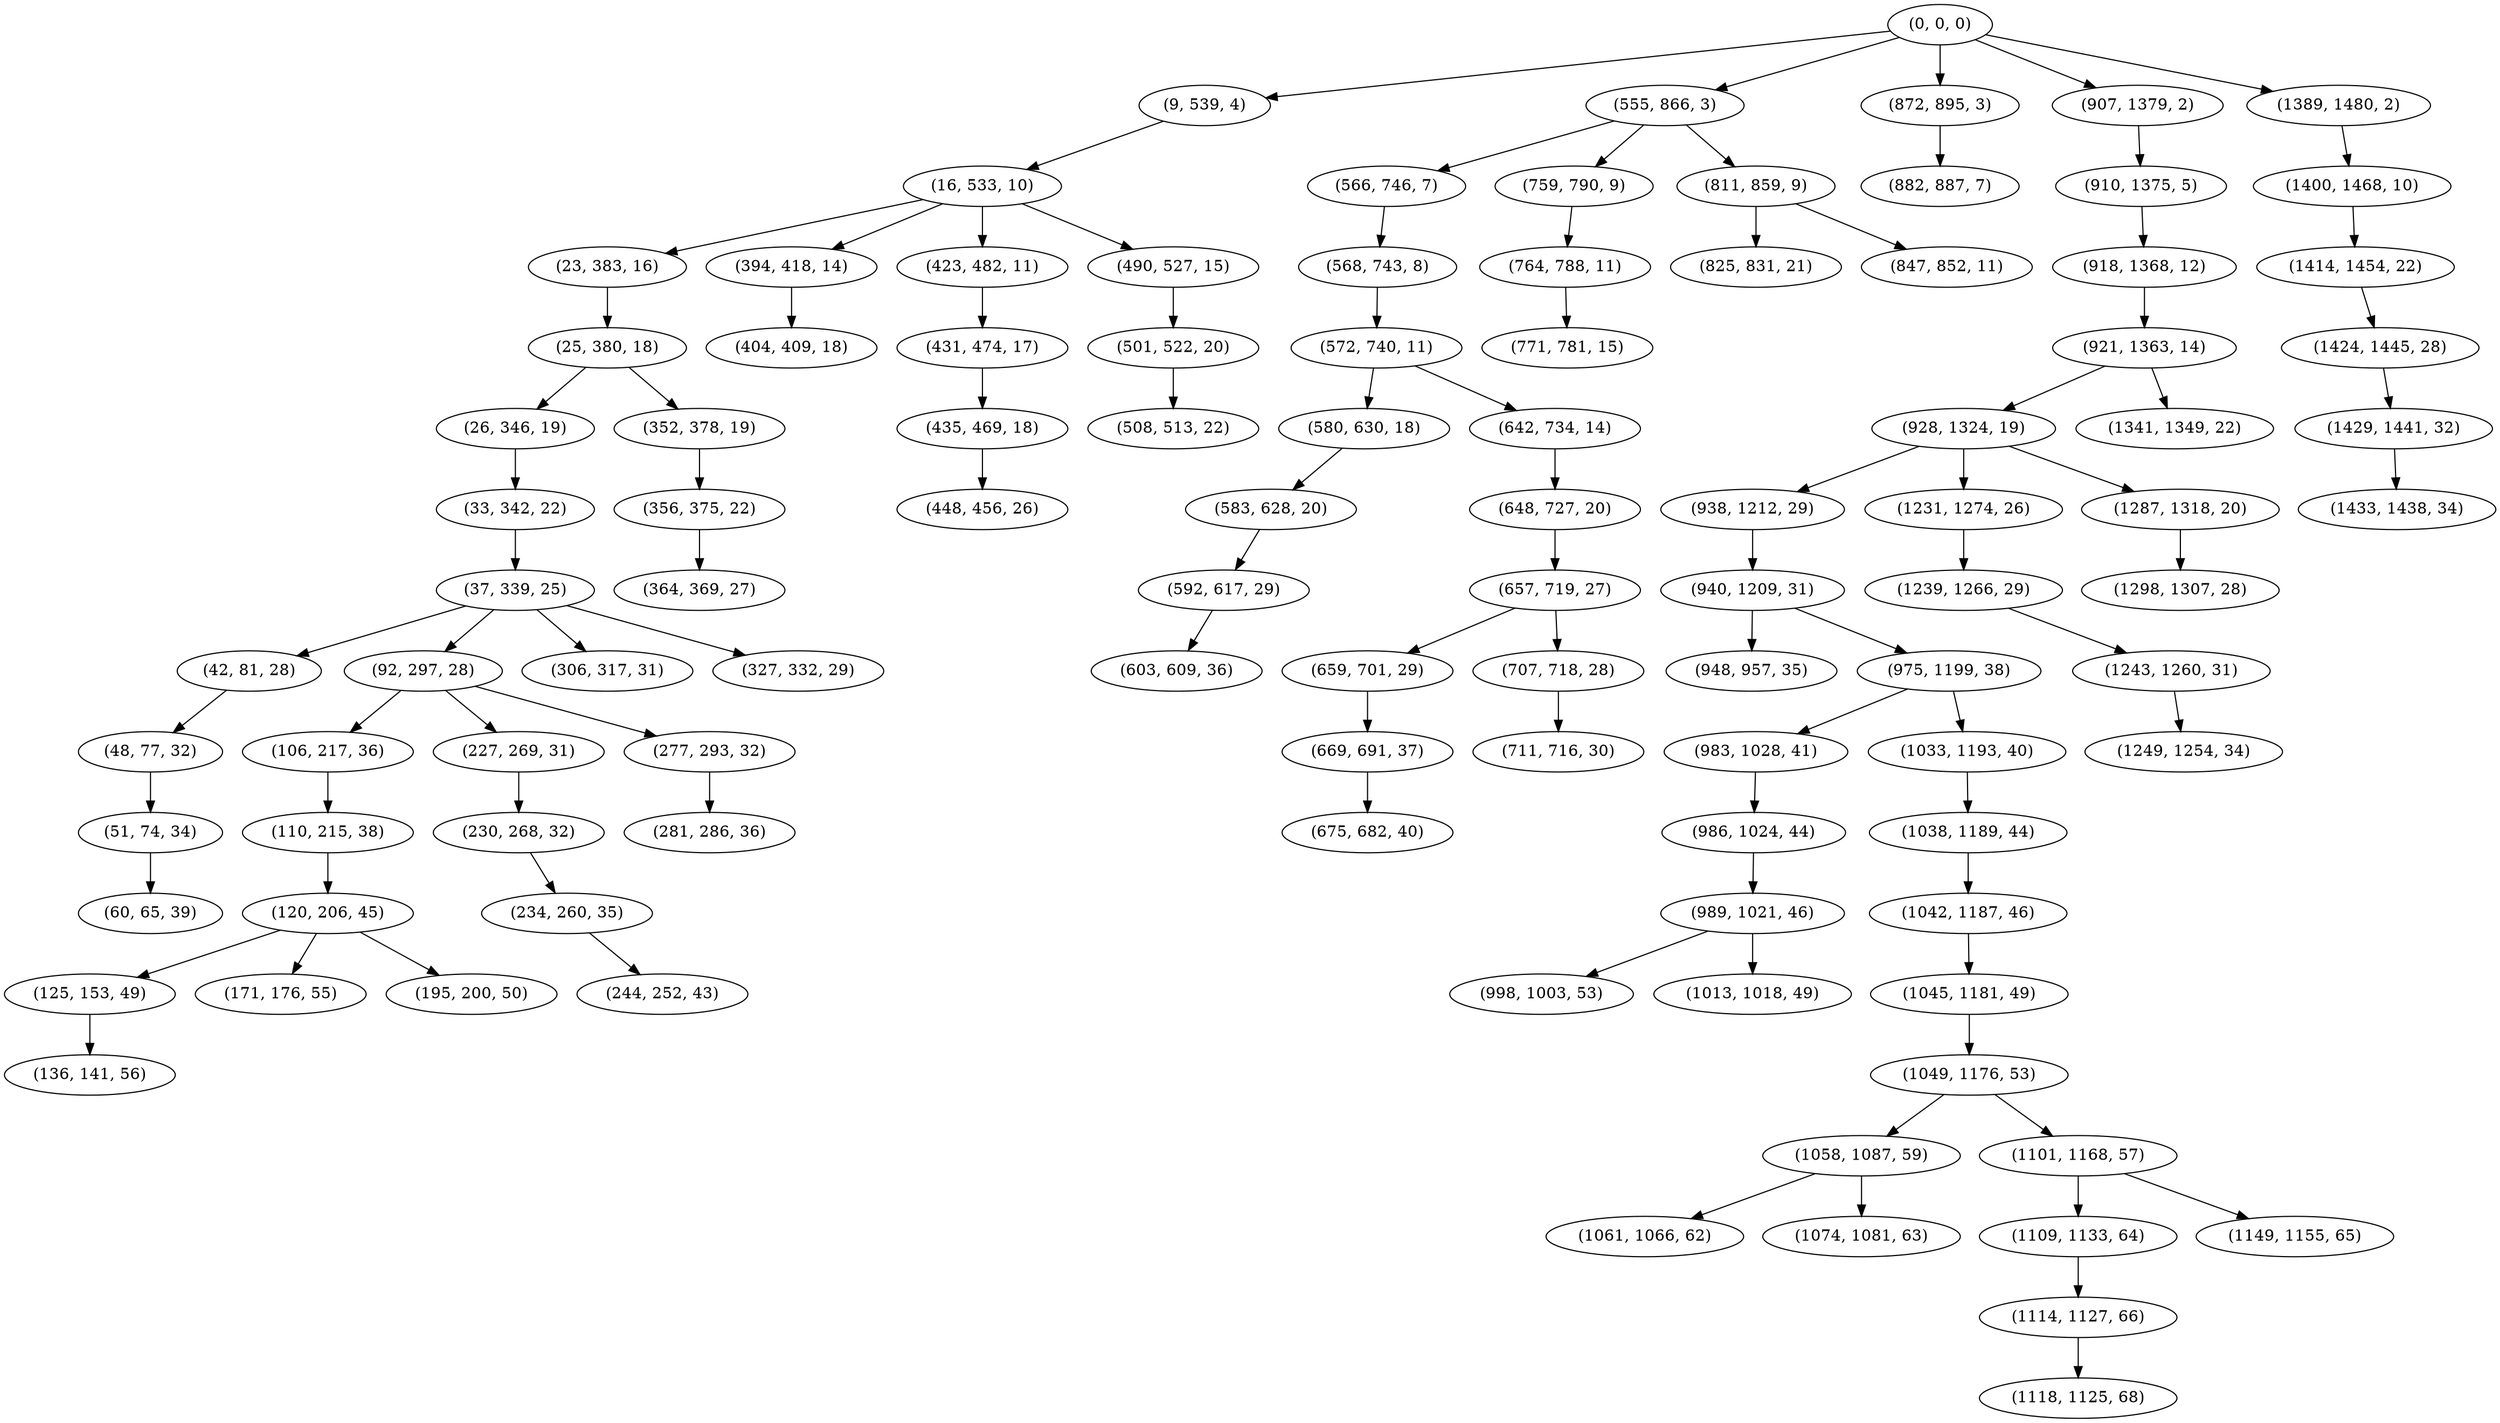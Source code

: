 digraph tree {
    "(0, 0, 0)";
    "(9, 539, 4)";
    "(16, 533, 10)";
    "(23, 383, 16)";
    "(25, 380, 18)";
    "(26, 346, 19)";
    "(33, 342, 22)";
    "(37, 339, 25)";
    "(42, 81, 28)";
    "(48, 77, 32)";
    "(51, 74, 34)";
    "(60, 65, 39)";
    "(92, 297, 28)";
    "(106, 217, 36)";
    "(110, 215, 38)";
    "(120, 206, 45)";
    "(125, 153, 49)";
    "(136, 141, 56)";
    "(171, 176, 55)";
    "(195, 200, 50)";
    "(227, 269, 31)";
    "(230, 268, 32)";
    "(234, 260, 35)";
    "(244, 252, 43)";
    "(277, 293, 32)";
    "(281, 286, 36)";
    "(306, 317, 31)";
    "(327, 332, 29)";
    "(352, 378, 19)";
    "(356, 375, 22)";
    "(364, 369, 27)";
    "(394, 418, 14)";
    "(404, 409, 18)";
    "(423, 482, 11)";
    "(431, 474, 17)";
    "(435, 469, 18)";
    "(448, 456, 26)";
    "(490, 527, 15)";
    "(501, 522, 20)";
    "(508, 513, 22)";
    "(555, 866, 3)";
    "(566, 746, 7)";
    "(568, 743, 8)";
    "(572, 740, 11)";
    "(580, 630, 18)";
    "(583, 628, 20)";
    "(592, 617, 29)";
    "(603, 609, 36)";
    "(642, 734, 14)";
    "(648, 727, 20)";
    "(657, 719, 27)";
    "(659, 701, 29)";
    "(669, 691, 37)";
    "(675, 682, 40)";
    "(707, 718, 28)";
    "(711, 716, 30)";
    "(759, 790, 9)";
    "(764, 788, 11)";
    "(771, 781, 15)";
    "(811, 859, 9)";
    "(825, 831, 21)";
    "(847, 852, 11)";
    "(872, 895, 3)";
    "(882, 887, 7)";
    "(907, 1379, 2)";
    "(910, 1375, 5)";
    "(918, 1368, 12)";
    "(921, 1363, 14)";
    "(928, 1324, 19)";
    "(938, 1212, 29)";
    "(940, 1209, 31)";
    "(948, 957, 35)";
    "(975, 1199, 38)";
    "(983, 1028, 41)";
    "(986, 1024, 44)";
    "(989, 1021, 46)";
    "(998, 1003, 53)";
    "(1013, 1018, 49)";
    "(1033, 1193, 40)";
    "(1038, 1189, 44)";
    "(1042, 1187, 46)";
    "(1045, 1181, 49)";
    "(1049, 1176, 53)";
    "(1058, 1087, 59)";
    "(1061, 1066, 62)";
    "(1074, 1081, 63)";
    "(1101, 1168, 57)";
    "(1109, 1133, 64)";
    "(1114, 1127, 66)";
    "(1118, 1125, 68)";
    "(1149, 1155, 65)";
    "(1231, 1274, 26)";
    "(1239, 1266, 29)";
    "(1243, 1260, 31)";
    "(1249, 1254, 34)";
    "(1287, 1318, 20)";
    "(1298, 1307, 28)";
    "(1341, 1349, 22)";
    "(1389, 1480, 2)";
    "(1400, 1468, 10)";
    "(1414, 1454, 22)";
    "(1424, 1445, 28)";
    "(1429, 1441, 32)";
    "(1433, 1438, 34)";
    "(0, 0, 0)" -> "(9, 539, 4)";
    "(0, 0, 0)" -> "(555, 866, 3)";
    "(0, 0, 0)" -> "(872, 895, 3)";
    "(0, 0, 0)" -> "(907, 1379, 2)";
    "(0, 0, 0)" -> "(1389, 1480, 2)";
    "(9, 539, 4)" -> "(16, 533, 10)";
    "(16, 533, 10)" -> "(23, 383, 16)";
    "(16, 533, 10)" -> "(394, 418, 14)";
    "(16, 533, 10)" -> "(423, 482, 11)";
    "(16, 533, 10)" -> "(490, 527, 15)";
    "(23, 383, 16)" -> "(25, 380, 18)";
    "(25, 380, 18)" -> "(26, 346, 19)";
    "(25, 380, 18)" -> "(352, 378, 19)";
    "(26, 346, 19)" -> "(33, 342, 22)";
    "(33, 342, 22)" -> "(37, 339, 25)";
    "(37, 339, 25)" -> "(42, 81, 28)";
    "(37, 339, 25)" -> "(92, 297, 28)";
    "(37, 339, 25)" -> "(306, 317, 31)";
    "(37, 339, 25)" -> "(327, 332, 29)";
    "(42, 81, 28)" -> "(48, 77, 32)";
    "(48, 77, 32)" -> "(51, 74, 34)";
    "(51, 74, 34)" -> "(60, 65, 39)";
    "(92, 297, 28)" -> "(106, 217, 36)";
    "(92, 297, 28)" -> "(227, 269, 31)";
    "(92, 297, 28)" -> "(277, 293, 32)";
    "(106, 217, 36)" -> "(110, 215, 38)";
    "(110, 215, 38)" -> "(120, 206, 45)";
    "(120, 206, 45)" -> "(125, 153, 49)";
    "(120, 206, 45)" -> "(171, 176, 55)";
    "(120, 206, 45)" -> "(195, 200, 50)";
    "(125, 153, 49)" -> "(136, 141, 56)";
    "(227, 269, 31)" -> "(230, 268, 32)";
    "(230, 268, 32)" -> "(234, 260, 35)";
    "(234, 260, 35)" -> "(244, 252, 43)";
    "(277, 293, 32)" -> "(281, 286, 36)";
    "(352, 378, 19)" -> "(356, 375, 22)";
    "(356, 375, 22)" -> "(364, 369, 27)";
    "(394, 418, 14)" -> "(404, 409, 18)";
    "(423, 482, 11)" -> "(431, 474, 17)";
    "(431, 474, 17)" -> "(435, 469, 18)";
    "(435, 469, 18)" -> "(448, 456, 26)";
    "(490, 527, 15)" -> "(501, 522, 20)";
    "(501, 522, 20)" -> "(508, 513, 22)";
    "(555, 866, 3)" -> "(566, 746, 7)";
    "(555, 866, 3)" -> "(759, 790, 9)";
    "(555, 866, 3)" -> "(811, 859, 9)";
    "(566, 746, 7)" -> "(568, 743, 8)";
    "(568, 743, 8)" -> "(572, 740, 11)";
    "(572, 740, 11)" -> "(580, 630, 18)";
    "(572, 740, 11)" -> "(642, 734, 14)";
    "(580, 630, 18)" -> "(583, 628, 20)";
    "(583, 628, 20)" -> "(592, 617, 29)";
    "(592, 617, 29)" -> "(603, 609, 36)";
    "(642, 734, 14)" -> "(648, 727, 20)";
    "(648, 727, 20)" -> "(657, 719, 27)";
    "(657, 719, 27)" -> "(659, 701, 29)";
    "(657, 719, 27)" -> "(707, 718, 28)";
    "(659, 701, 29)" -> "(669, 691, 37)";
    "(669, 691, 37)" -> "(675, 682, 40)";
    "(707, 718, 28)" -> "(711, 716, 30)";
    "(759, 790, 9)" -> "(764, 788, 11)";
    "(764, 788, 11)" -> "(771, 781, 15)";
    "(811, 859, 9)" -> "(825, 831, 21)";
    "(811, 859, 9)" -> "(847, 852, 11)";
    "(872, 895, 3)" -> "(882, 887, 7)";
    "(907, 1379, 2)" -> "(910, 1375, 5)";
    "(910, 1375, 5)" -> "(918, 1368, 12)";
    "(918, 1368, 12)" -> "(921, 1363, 14)";
    "(921, 1363, 14)" -> "(928, 1324, 19)";
    "(921, 1363, 14)" -> "(1341, 1349, 22)";
    "(928, 1324, 19)" -> "(938, 1212, 29)";
    "(928, 1324, 19)" -> "(1231, 1274, 26)";
    "(928, 1324, 19)" -> "(1287, 1318, 20)";
    "(938, 1212, 29)" -> "(940, 1209, 31)";
    "(940, 1209, 31)" -> "(948, 957, 35)";
    "(940, 1209, 31)" -> "(975, 1199, 38)";
    "(975, 1199, 38)" -> "(983, 1028, 41)";
    "(975, 1199, 38)" -> "(1033, 1193, 40)";
    "(983, 1028, 41)" -> "(986, 1024, 44)";
    "(986, 1024, 44)" -> "(989, 1021, 46)";
    "(989, 1021, 46)" -> "(998, 1003, 53)";
    "(989, 1021, 46)" -> "(1013, 1018, 49)";
    "(1033, 1193, 40)" -> "(1038, 1189, 44)";
    "(1038, 1189, 44)" -> "(1042, 1187, 46)";
    "(1042, 1187, 46)" -> "(1045, 1181, 49)";
    "(1045, 1181, 49)" -> "(1049, 1176, 53)";
    "(1049, 1176, 53)" -> "(1058, 1087, 59)";
    "(1049, 1176, 53)" -> "(1101, 1168, 57)";
    "(1058, 1087, 59)" -> "(1061, 1066, 62)";
    "(1058, 1087, 59)" -> "(1074, 1081, 63)";
    "(1101, 1168, 57)" -> "(1109, 1133, 64)";
    "(1101, 1168, 57)" -> "(1149, 1155, 65)";
    "(1109, 1133, 64)" -> "(1114, 1127, 66)";
    "(1114, 1127, 66)" -> "(1118, 1125, 68)";
    "(1231, 1274, 26)" -> "(1239, 1266, 29)";
    "(1239, 1266, 29)" -> "(1243, 1260, 31)";
    "(1243, 1260, 31)" -> "(1249, 1254, 34)";
    "(1287, 1318, 20)" -> "(1298, 1307, 28)";
    "(1389, 1480, 2)" -> "(1400, 1468, 10)";
    "(1400, 1468, 10)" -> "(1414, 1454, 22)";
    "(1414, 1454, 22)" -> "(1424, 1445, 28)";
    "(1424, 1445, 28)" -> "(1429, 1441, 32)";
    "(1429, 1441, 32)" -> "(1433, 1438, 34)";
}
